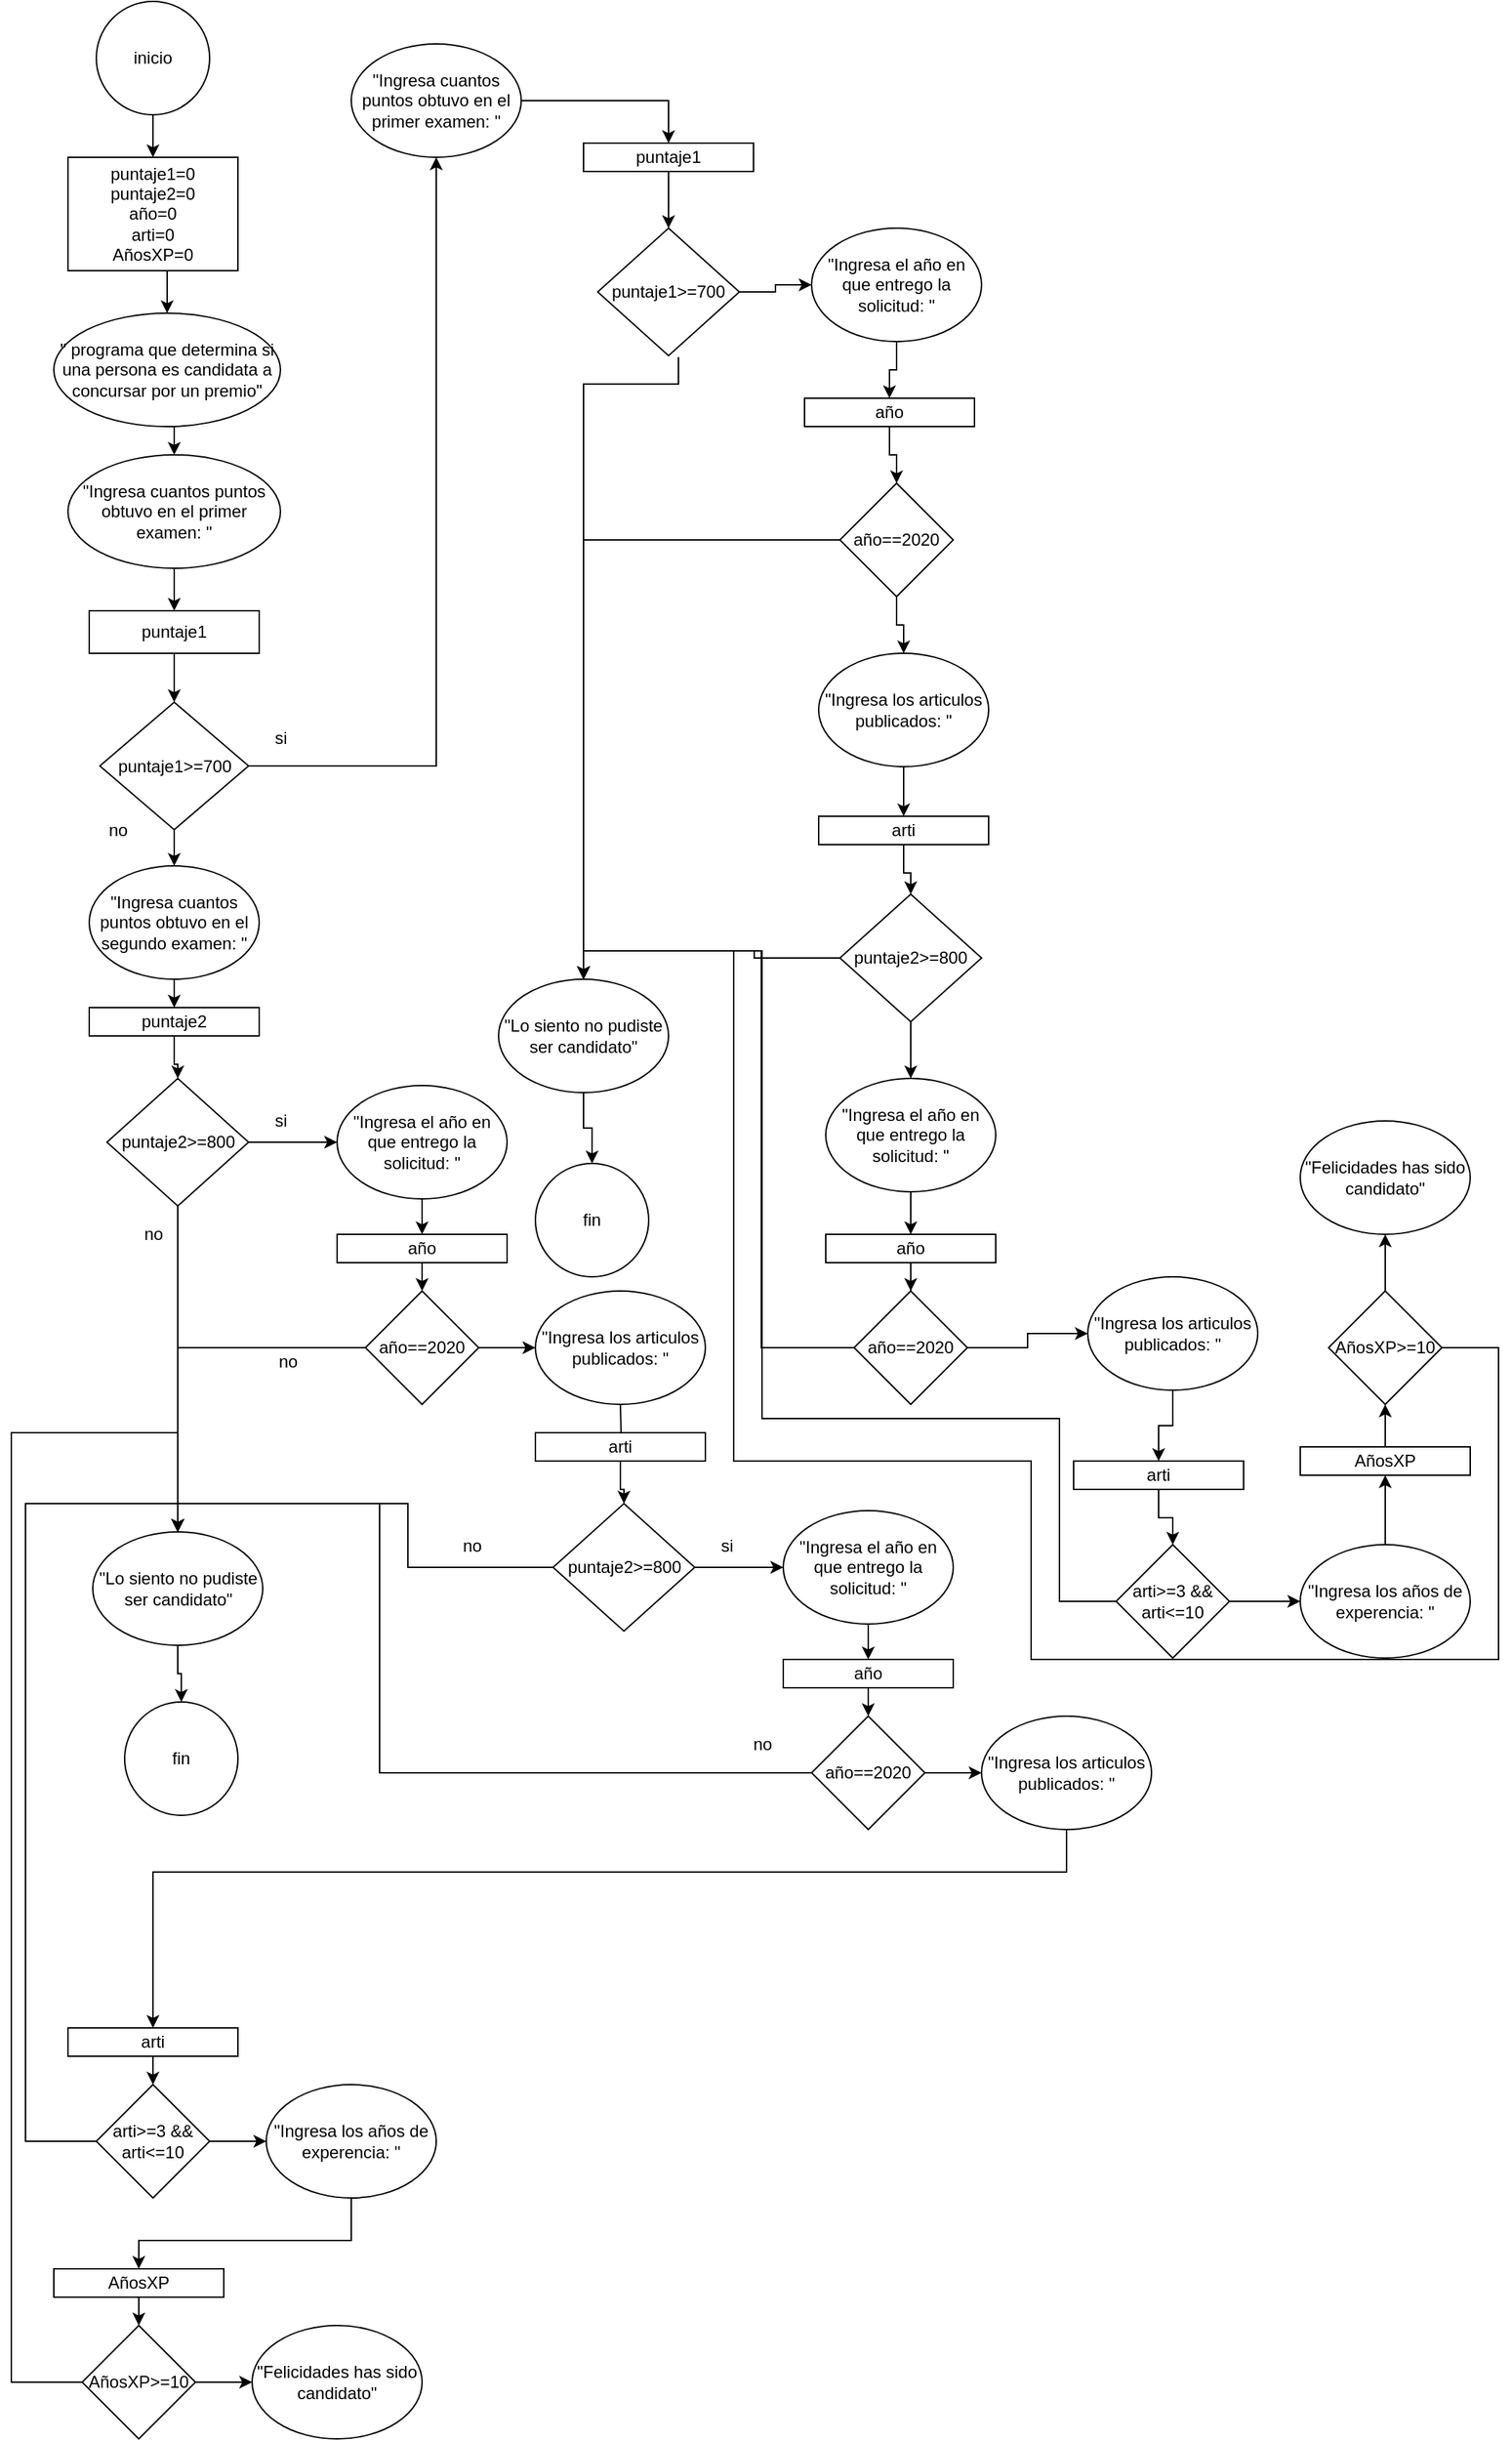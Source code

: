 <mxfile version="13.8.9-1" type="github">
  <diagram id="m0k1QCq6QLdIl0FYK51i" name="Page-1">
    <mxGraphModel dx="1068" dy="462" grid="1" gridSize="10" guides="1" tooltips="1" connect="1" arrows="1" fold="1" page="1" pageScale="1" pageWidth="827" pageHeight="1169" math="0" shadow="0">
      <root>
        <mxCell id="0" />
        <mxCell id="1" parent="0" />
        <mxCell id="1BVYv1opx2aDgVNF4w6J-3" style="edgeStyle=orthogonalEdgeStyle;rounded=0;orthogonalLoop=1;jettySize=auto;html=1;exitX=0.5;exitY=1;exitDx=0;exitDy=0;entryX=0.5;entryY=0;entryDx=0;entryDy=0;" edge="1" parent="1" source="1BVYv1opx2aDgVNF4w6J-1" target="1BVYv1opx2aDgVNF4w6J-2">
          <mxGeometry relative="1" as="geometry" />
        </mxCell>
        <mxCell id="1BVYv1opx2aDgVNF4w6J-1" value="inicio" style="ellipse;whiteSpace=wrap;html=1;aspect=fixed;" vertex="1" parent="1">
          <mxGeometry x="70" width="80" height="80" as="geometry" />
        </mxCell>
        <mxCell id="1BVYv1opx2aDgVNF4w6J-5" style="edgeStyle=orthogonalEdgeStyle;rounded=0;orthogonalLoop=1;jettySize=auto;html=1;exitX=0.5;exitY=1;exitDx=0;exitDy=0;entryX=0.5;entryY=0;entryDx=0;entryDy=0;" edge="1" parent="1" source="1BVYv1opx2aDgVNF4w6J-2" target="1BVYv1opx2aDgVNF4w6J-4">
          <mxGeometry relative="1" as="geometry" />
        </mxCell>
        <mxCell id="1BVYv1opx2aDgVNF4w6J-2" value="puntaje1=0&lt;br&gt;puntaje2=0&lt;br&gt;año=0&lt;br&gt;arti=0&lt;br&gt;AñosXP=0" style="rounded=0;whiteSpace=wrap;html=1;" vertex="1" parent="1">
          <mxGeometry x="50" y="110" width="120" height="80" as="geometry" />
        </mxCell>
        <mxCell id="1BVYv1opx2aDgVNF4w6J-8" style="edgeStyle=orthogonalEdgeStyle;rounded=0;orthogonalLoop=1;jettySize=auto;html=1;exitX=0.5;exitY=1;exitDx=0;exitDy=0;entryX=0.5;entryY=0;entryDx=0;entryDy=0;" edge="1" parent="1" source="1BVYv1opx2aDgVNF4w6J-4" target="1BVYv1opx2aDgVNF4w6J-6">
          <mxGeometry relative="1" as="geometry" />
        </mxCell>
        <mxCell id="1BVYv1opx2aDgVNF4w6J-4" value="&quot; programa que determina si una persona es candidata a concursar por un premio&quot;" style="ellipse;whiteSpace=wrap;html=1;" vertex="1" parent="1">
          <mxGeometry x="40" y="220" width="160" height="80" as="geometry" />
        </mxCell>
        <mxCell id="1BVYv1opx2aDgVNF4w6J-11" style="edgeStyle=orthogonalEdgeStyle;rounded=0;orthogonalLoop=1;jettySize=auto;html=1;entryX=0.5;entryY=0;entryDx=0;entryDy=0;" edge="1" parent="1" source="1BVYv1opx2aDgVNF4w6J-6" target="1BVYv1opx2aDgVNF4w6J-10">
          <mxGeometry relative="1" as="geometry" />
        </mxCell>
        <mxCell id="1BVYv1opx2aDgVNF4w6J-6" value="&quot;Ingresa cuantos puntos obtuvo en el primer examen: &quot;" style="ellipse;whiteSpace=wrap;html=1;" vertex="1" parent="1">
          <mxGeometry x="50" y="320" width="150" height="80" as="geometry" />
        </mxCell>
        <mxCell id="1BVYv1opx2aDgVNF4w6J-16" style="edgeStyle=orthogonalEdgeStyle;rounded=0;orthogonalLoop=1;jettySize=auto;html=1;exitX=0.5;exitY=1;exitDx=0;exitDy=0;entryX=0.5;entryY=0;entryDx=0;entryDy=0;" edge="1" parent="1" source="1BVYv1opx2aDgVNF4w6J-9" target="1BVYv1opx2aDgVNF4w6J-15">
          <mxGeometry relative="1" as="geometry" />
        </mxCell>
        <mxCell id="1BVYv1opx2aDgVNF4w6J-75" style="edgeStyle=orthogonalEdgeStyle;rounded=0;orthogonalLoop=1;jettySize=auto;html=1;" edge="1" parent="1" source="1BVYv1opx2aDgVNF4w6J-9" target="1BVYv1opx2aDgVNF4w6J-74">
          <mxGeometry relative="1" as="geometry" />
        </mxCell>
        <mxCell id="1BVYv1opx2aDgVNF4w6J-9" value="puntaje1&amp;gt;=700" style="rhombus;whiteSpace=wrap;html=1;" vertex="1" parent="1">
          <mxGeometry x="72.5" y="494.5" width="105" height="90" as="geometry" />
        </mxCell>
        <mxCell id="1BVYv1opx2aDgVNF4w6J-12" style="edgeStyle=orthogonalEdgeStyle;rounded=0;orthogonalLoop=1;jettySize=auto;html=1;" edge="1" parent="1" source="1BVYv1opx2aDgVNF4w6J-10" target="1BVYv1opx2aDgVNF4w6J-9">
          <mxGeometry relative="1" as="geometry" />
        </mxCell>
        <mxCell id="1BVYv1opx2aDgVNF4w6J-10" value="puntaje1" style="rounded=0;whiteSpace=wrap;html=1;" vertex="1" parent="1">
          <mxGeometry x="65" y="430" width="120" height="30" as="geometry" />
        </mxCell>
        <mxCell id="1BVYv1opx2aDgVNF4w6J-20" style="edgeStyle=orthogonalEdgeStyle;rounded=0;orthogonalLoop=1;jettySize=auto;html=1;" edge="1" parent="1" source="1BVYv1opx2aDgVNF4w6J-15" target="1BVYv1opx2aDgVNF4w6J-19">
          <mxGeometry relative="1" as="geometry" />
        </mxCell>
        <mxCell id="1BVYv1opx2aDgVNF4w6J-15" value="&quot;Ingresa cuantos puntos obtuvo en el segundo examen: &quot;" style="ellipse;whiteSpace=wrap;html=1;" vertex="1" parent="1">
          <mxGeometry x="65" y="610" width="120" height="80" as="geometry" />
        </mxCell>
        <mxCell id="1BVYv1opx2aDgVNF4w6J-17" value="no" style="text;html=1;align=center;verticalAlign=middle;resizable=0;points=[];autosize=1;" vertex="1" parent="1">
          <mxGeometry x="70" y="575" width="30" height="20" as="geometry" />
        </mxCell>
        <mxCell id="1BVYv1opx2aDgVNF4w6J-18" value="si" style="text;html=1;align=center;verticalAlign=middle;resizable=0;points=[];autosize=1;" vertex="1" parent="1">
          <mxGeometry x="190" y="510" width="20" height="20" as="geometry" />
        </mxCell>
        <mxCell id="1BVYv1opx2aDgVNF4w6J-22" style="edgeStyle=orthogonalEdgeStyle;rounded=0;orthogonalLoop=1;jettySize=auto;html=1;" edge="1" parent="1" source="1BVYv1opx2aDgVNF4w6J-19" target="1BVYv1opx2aDgVNF4w6J-21">
          <mxGeometry relative="1" as="geometry" />
        </mxCell>
        <mxCell id="1BVYv1opx2aDgVNF4w6J-19" value="puntaje2" style="rounded=0;whiteSpace=wrap;html=1;" vertex="1" parent="1">
          <mxGeometry x="65" y="710" width="120" height="20" as="geometry" />
        </mxCell>
        <mxCell id="1BVYv1opx2aDgVNF4w6J-26" style="edgeStyle=orthogonalEdgeStyle;rounded=0;orthogonalLoop=1;jettySize=auto;html=1;exitX=1;exitY=0.5;exitDx=0;exitDy=0;entryX=0;entryY=0.5;entryDx=0;entryDy=0;" edge="1" parent="1" source="1BVYv1opx2aDgVNF4w6J-21" target="1BVYv1opx2aDgVNF4w6J-25">
          <mxGeometry relative="1" as="geometry" />
        </mxCell>
        <mxCell id="1BVYv1opx2aDgVNF4w6J-54" style="edgeStyle=orthogonalEdgeStyle;rounded=0;orthogonalLoop=1;jettySize=auto;html=1;exitX=0.5;exitY=1;exitDx=0;exitDy=0;entryX=0.5;entryY=0;entryDx=0;entryDy=0;" edge="1" parent="1" source="1BVYv1opx2aDgVNF4w6J-21" target="1BVYv1opx2aDgVNF4w6J-53">
          <mxGeometry relative="1" as="geometry" />
        </mxCell>
        <mxCell id="1BVYv1opx2aDgVNF4w6J-21" value="puntaje2&amp;gt;=800" style="rhombus;whiteSpace=wrap;html=1;" vertex="1" parent="1">
          <mxGeometry x="77.5" y="760" width="100" height="90" as="geometry" />
        </mxCell>
        <mxCell id="1BVYv1opx2aDgVNF4w6J-23" value="no" style="text;html=1;align=center;verticalAlign=middle;resizable=0;points=[];autosize=1;" vertex="1" parent="1">
          <mxGeometry x="95" y="860" width="30" height="20" as="geometry" />
        </mxCell>
        <mxCell id="1BVYv1opx2aDgVNF4w6J-24" value="si" style="text;html=1;align=center;verticalAlign=middle;resizable=0;points=[];autosize=1;" vertex="1" parent="1">
          <mxGeometry x="190" y="780" width="20" height="20" as="geometry" />
        </mxCell>
        <mxCell id="1BVYv1opx2aDgVNF4w6J-28" style="edgeStyle=orthogonalEdgeStyle;rounded=0;orthogonalLoop=1;jettySize=auto;html=1;" edge="1" parent="1" source="1BVYv1opx2aDgVNF4w6J-25" target="1BVYv1opx2aDgVNF4w6J-27">
          <mxGeometry relative="1" as="geometry" />
        </mxCell>
        <mxCell id="1BVYv1opx2aDgVNF4w6J-25" value="&quot;Ingresa el año en que entrego la solicitud: &quot;" style="ellipse;whiteSpace=wrap;html=1;" vertex="1" parent="1">
          <mxGeometry x="240" y="765" width="120" height="80" as="geometry" />
        </mxCell>
        <mxCell id="1BVYv1opx2aDgVNF4w6J-30" style="edgeStyle=orthogonalEdgeStyle;rounded=0;orthogonalLoop=1;jettySize=auto;html=1;exitX=0.5;exitY=1;exitDx=0;exitDy=0;entryX=0.5;entryY=0;entryDx=0;entryDy=0;" edge="1" parent="1" source="1BVYv1opx2aDgVNF4w6J-27" target="1BVYv1opx2aDgVNF4w6J-29">
          <mxGeometry relative="1" as="geometry" />
        </mxCell>
        <mxCell id="1BVYv1opx2aDgVNF4w6J-27" value="año" style="rounded=0;whiteSpace=wrap;html=1;" vertex="1" parent="1">
          <mxGeometry x="240" y="870" width="120" height="20" as="geometry" />
        </mxCell>
        <mxCell id="1BVYv1opx2aDgVNF4w6J-32" style="edgeStyle=orthogonalEdgeStyle;rounded=0;orthogonalLoop=1;jettySize=auto;html=1;exitX=1;exitY=0.5;exitDx=0;exitDy=0;" edge="1" parent="1" source="1BVYv1opx2aDgVNF4w6J-29" target="1BVYv1opx2aDgVNF4w6J-31">
          <mxGeometry relative="1" as="geometry" />
        </mxCell>
        <mxCell id="1BVYv1opx2aDgVNF4w6J-55" style="edgeStyle=orthogonalEdgeStyle;rounded=0;orthogonalLoop=1;jettySize=auto;html=1;entryX=0.5;entryY=0;entryDx=0;entryDy=0;" edge="1" parent="1" source="1BVYv1opx2aDgVNF4w6J-29" target="1BVYv1opx2aDgVNF4w6J-53">
          <mxGeometry relative="1" as="geometry" />
        </mxCell>
        <mxCell id="1BVYv1opx2aDgVNF4w6J-29" value="año==2020" style="rhombus;whiteSpace=wrap;html=1;" vertex="1" parent="1">
          <mxGeometry x="260" y="910" width="80" height="80" as="geometry" />
        </mxCell>
        <mxCell id="1BVYv1opx2aDgVNF4w6J-31" value="&quot;Ingresa los articulos publicados: &quot;" style="ellipse;whiteSpace=wrap;html=1;" vertex="1" parent="1">
          <mxGeometry x="380" y="910" width="120" height="80" as="geometry" />
        </mxCell>
        <mxCell id="1BVYv1opx2aDgVNF4w6J-33" value="no" style="text;html=1;align=center;verticalAlign=middle;resizable=0;points=[];autosize=1;" vertex="1" parent="1">
          <mxGeometry x="190" y="950" width="30" height="20" as="geometry" />
        </mxCell>
        <mxCell id="1BVYv1opx2aDgVNF4w6J-34" style="edgeStyle=orthogonalEdgeStyle;rounded=0;orthogonalLoop=1;jettySize=auto;html=1;" edge="1" parent="1" target="1BVYv1opx2aDgVNF4w6J-36">
          <mxGeometry relative="1" as="geometry">
            <mxPoint x="440" y="990" as="sourcePoint" />
          </mxGeometry>
        </mxCell>
        <mxCell id="1BVYv1opx2aDgVNF4w6J-35" style="edgeStyle=orthogonalEdgeStyle;rounded=0;orthogonalLoop=1;jettySize=auto;html=1;" edge="1" parent="1" source="1BVYv1opx2aDgVNF4w6J-36" target="1BVYv1opx2aDgVNF4w6J-38">
          <mxGeometry relative="1" as="geometry" />
        </mxCell>
        <mxCell id="1BVYv1opx2aDgVNF4w6J-36" value="arti" style="rounded=0;whiteSpace=wrap;html=1;" vertex="1" parent="1">
          <mxGeometry x="380" y="1010" width="120" height="20" as="geometry" />
        </mxCell>
        <mxCell id="1BVYv1opx2aDgVNF4w6J-37" style="edgeStyle=orthogonalEdgeStyle;rounded=0;orthogonalLoop=1;jettySize=auto;html=1;exitX=1;exitY=0.5;exitDx=0;exitDy=0;entryX=0;entryY=0.5;entryDx=0;entryDy=0;" edge="1" parent="1" source="1BVYv1opx2aDgVNF4w6J-38" target="1BVYv1opx2aDgVNF4w6J-42">
          <mxGeometry relative="1" as="geometry" />
        </mxCell>
        <mxCell id="1BVYv1opx2aDgVNF4w6J-56" style="edgeStyle=orthogonalEdgeStyle;rounded=0;orthogonalLoop=1;jettySize=auto;html=1;entryX=0.5;entryY=0;entryDx=0;entryDy=0;" edge="1" parent="1" source="1BVYv1opx2aDgVNF4w6J-38" target="1BVYv1opx2aDgVNF4w6J-53">
          <mxGeometry relative="1" as="geometry" />
        </mxCell>
        <mxCell id="1BVYv1opx2aDgVNF4w6J-38" value="puntaje2&amp;gt;=800" style="rhombus;whiteSpace=wrap;html=1;" vertex="1" parent="1">
          <mxGeometry x="392.5" y="1060" width="100" height="90" as="geometry" />
        </mxCell>
        <mxCell id="1BVYv1opx2aDgVNF4w6J-39" value="no" style="text;html=1;align=center;verticalAlign=middle;resizable=0;points=[];autosize=1;" vertex="1" parent="1">
          <mxGeometry x="320" y="1080" width="30" height="20" as="geometry" />
        </mxCell>
        <mxCell id="1BVYv1opx2aDgVNF4w6J-40" value="si" style="text;html=1;align=center;verticalAlign=middle;resizable=0;points=[];autosize=1;" vertex="1" parent="1">
          <mxGeometry x="505" y="1080" width="20" height="20" as="geometry" />
        </mxCell>
        <mxCell id="1BVYv1opx2aDgVNF4w6J-41" style="edgeStyle=orthogonalEdgeStyle;rounded=0;orthogonalLoop=1;jettySize=auto;html=1;" edge="1" parent="1" source="1BVYv1opx2aDgVNF4w6J-42" target="1BVYv1opx2aDgVNF4w6J-44">
          <mxGeometry relative="1" as="geometry" />
        </mxCell>
        <mxCell id="1BVYv1opx2aDgVNF4w6J-42" value="&quot;Ingresa el año en que entrego la solicitud: &quot;" style="ellipse;whiteSpace=wrap;html=1;" vertex="1" parent="1">
          <mxGeometry x="555" y="1065" width="120" height="80" as="geometry" />
        </mxCell>
        <mxCell id="1BVYv1opx2aDgVNF4w6J-43" style="edgeStyle=orthogonalEdgeStyle;rounded=0;orthogonalLoop=1;jettySize=auto;html=1;exitX=0.5;exitY=1;exitDx=0;exitDy=0;entryX=0.5;entryY=0;entryDx=0;entryDy=0;" edge="1" parent="1" source="1BVYv1opx2aDgVNF4w6J-44" target="1BVYv1opx2aDgVNF4w6J-46">
          <mxGeometry relative="1" as="geometry" />
        </mxCell>
        <mxCell id="1BVYv1opx2aDgVNF4w6J-44" value="año" style="rounded=0;whiteSpace=wrap;html=1;" vertex="1" parent="1">
          <mxGeometry x="555" y="1170" width="120" height="20" as="geometry" />
        </mxCell>
        <mxCell id="1BVYv1opx2aDgVNF4w6J-45" style="edgeStyle=orthogonalEdgeStyle;rounded=0;orthogonalLoop=1;jettySize=auto;html=1;exitX=1;exitY=0.5;exitDx=0;exitDy=0;" edge="1" parent="1" source="1BVYv1opx2aDgVNF4w6J-46" target="1BVYv1opx2aDgVNF4w6J-47">
          <mxGeometry relative="1" as="geometry" />
        </mxCell>
        <mxCell id="1BVYv1opx2aDgVNF4w6J-57" style="edgeStyle=orthogonalEdgeStyle;rounded=0;orthogonalLoop=1;jettySize=auto;html=1;entryX=0.5;entryY=0;entryDx=0;entryDy=0;" edge="1" parent="1" source="1BVYv1opx2aDgVNF4w6J-46" target="1BVYv1opx2aDgVNF4w6J-53">
          <mxGeometry relative="1" as="geometry">
            <Array as="points">
              <mxPoint x="270" y="1250" />
              <mxPoint x="270" y="1060" />
              <mxPoint x="128" y="1060" />
            </Array>
          </mxGeometry>
        </mxCell>
        <mxCell id="1BVYv1opx2aDgVNF4w6J-46" value="año==2020" style="rhombus;whiteSpace=wrap;html=1;" vertex="1" parent="1">
          <mxGeometry x="575" y="1210" width="80" height="80" as="geometry" />
        </mxCell>
        <mxCell id="1BVYv1opx2aDgVNF4w6J-47" value="&quot;Ingresa los articulos publicados: &quot;" style="ellipse;whiteSpace=wrap;html=1;" vertex="1" parent="1">
          <mxGeometry x="695" y="1210" width="120" height="80" as="geometry" />
        </mxCell>
        <mxCell id="1BVYv1opx2aDgVNF4w6J-48" value="no" style="text;html=1;align=center;verticalAlign=middle;resizable=0;points=[];autosize=1;" vertex="1" parent="1">
          <mxGeometry x="525" y="1220" width="30" height="20" as="geometry" />
        </mxCell>
        <mxCell id="1BVYv1opx2aDgVNF4w6J-59" style="edgeStyle=orthogonalEdgeStyle;rounded=0;orthogonalLoop=1;jettySize=auto;html=1;entryX=0.5;entryY=0;entryDx=0;entryDy=0;" edge="1" parent="1" source="1BVYv1opx2aDgVNF4w6J-53" target="1BVYv1opx2aDgVNF4w6J-58">
          <mxGeometry relative="1" as="geometry" />
        </mxCell>
        <mxCell id="1BVYv1opx2aDgVNF4w6J-53" value="&quot;Lo siento no pudiste ser candidato&quot;" style="ellipse;whiteSpace=wrap;html=1;" vertex="1" parent="1">
          <mxGeometry x="67.5" y="1080" width="120" height="80" as="geometry" />
        </mxCell>
        <mxCell id="1BVYv1opx2aDgVNF4w6J-58" value="fin" style="ellipse;whiteSpace=wrap;html=1;aspect=fixed;" vertex="1" parent="1">
          <mxGeometry x="90" y="1200" width="80" height="80" as="geometry" />
        </mxCell>
        <mxCell id="1BVYv1opx2aDgVNF4w6J-60" style="edgeStyle=orthogonalEdgeStyle;rounded=0;orthogonalLoop=1;jettySize=auto;html=1;" edge="1" parent="1" target="1BVYv1opx2aDgVNF4w6J-62">
          <mxGeometry relative="1" as="geometry">
            <mxPoint x="755" y="1290" as="sourcePoint" />
            <Array as="points">
              <mxPoint x="755" y="1320" />
              <mxPoint x="110" y="1320" />
            </Array>
          </mxGeometry>
        </mxCell>
        <mxCell id="1BVYv1opx2aDgVNF4w6J-61" style="edgeStyle=orthogonalEdgeStyle;rounded=0;orthogonalLoop=1;jettySize=auto;html=1;exitX=0.5;exitY=1;exitDx=0;exitDy=0;entryX=0.5;entryY=0;entryDx=0;entryDy=0;" edge="1" parent="1" source="1BVYv1opx2aDgVNF4w6J-62" target="1BVYv1opx2aDgVNF4w6J-64">
          <mxGeometry relative="1" as="geometry" />
        </mxCell>
        <mxCell id="1BVYv1opx2aDgVNF4w6J-62" value="arti" style="rounded=0;whiteSpace=wrap;html=1;" vertex="1" parent="1">
          <mxGeometry x="50" y="1430" width="120" height="20" as="geometry" />
        </mxCell>
        <mxCell id="1BVYv1opx2aDgVNF4w6J-63" style="edgeStyle=orthogonalEdgeStyle;rounded=0;orthogonalLoop=1;jettySize=auto;html=1;exitX=1;exitY=0.5;exitDx=0;exitDy=0;" edge="1" parent="1" source="1BVYv1opx2aDgVNF4w6J-64" target="1BVYv1opx2aDgVNF4w6J-65">
          <mxGeometry relative="1" as="geometry" />
        </mxCell>
        <mxCell id="1BVYv1opx2aDgVNF4w6J-66" style="edgeStyle=orthogonalEdgeStyle;rounded=0;orthogonalLoop=1;jettySize=auto;html=1;entryX=0.5;entryY=0;entryDx=0;entryDy=0;" edge="1" parent="1" source="1BVYv1opx2aDgVNF4w6J-64" target="1BVYv1opx2aDgVNF4w6J-53">
          <mxGeometry relative="1" as="geometry">
            <Array as="points">
              <mxPoint x="20" y="1510" />
              <mxPoint x="20" y="1060" />
              <mxPoint x="128" y="1060" />
            </Array>
          </mxGeometry>
        </mxCell>
        <mxCell id="1BVYv1opx2aDgVNF4w6J-64" value="arti&amp;gt;=3 &amp;amp;&amp;amp; arti&amp;lt;=10" style="rhombus;whiteSpace=wrap;html=1;" vertex="1" parent="1">
          <mxGeometry x="70" y="1470" width="80" height="80" as="geometry" />
        </mxCell>
        <mxCell id="1BVYv1opx2aDgVNF4w6J-72" style="edgeStyle=orthogonalEdgeStyle;rounded=0;orthogonalLoop=1;jettySize=auto;html=1;" edge="1" parent="1" source="1BVYv1opx2aDgVNF4w6J-65" target="1BVYv1opx2aDgVNF4w6J-68">
          <mxGeometry relative="1" as="geometry">
            <Array as="points">
              <mxPoint x="250" y="1580" />
              <mxPoint x="100" y="1580" />
            </Array>
          </mxGeometry>
        </mxCell>
        <mxCell id="1BVYv1opx2aDgVNF4w6J-65" value="&quot;Ingresa los años de experencia: &quot;" style="ellipse;whiteSpace=wrap;html=1;" vertex="1" parent="1">
          <mxGeometry x="190" y="1470" width="120" height="80" as="geometry" />
        </mxCell>
        <mxCell id="1BVYv1opx2aDgVNF4w6J-67" style="edgeStyle=orthogonalEdgeStyle;rounded=0;orthogonalLoop=1;jettySize=auto;html=1;exitX=0.5;exitY=1;exitDx=0;exitDy=0;entryX=0.5;entryY=0;entryDx=0;entryDy=0;" edge="1" parent="1" source="1BVYv1opx2aDgVNF4w6J-68" target="1BVYv1opx2aDgVNF4w6J-70">
          <mxGeometry relative="1" as="geometry" />
        </mxCell>
        <mxCell id="1BVYv1opx2aDgVNF4w6J-68" value="AñosXP" style="rounded=0;whiteSpace=wrap;html=1;" vertex="1" parent="1">
          <mxGeometry x="40" y="1600" width="120" height="20" as="geometry" />
        </mxCell>
        <mxCell id="1BVYv1opx2aDgVNF4w6J-69" style="edgeStyle=orthogonalEdgeStyle;rounded=0;orthogonalLoop=1;jettySize=auto;html=1;exitX=1;exitY=0.5;exitDx=0;exitDy=0;" edge="1" parent="1" source="1BVYv1opx2aDgVNF4w6J-70" target="1BVYv1opx2aDgVNF4w6J-71">
          <mxGeometry relative="1" as="geometry" />
        </mxCell>
        <mxCell id="1BVYv1opx2aDgVNF4w6J-73" style="edgeStyle=orthogonalEdgeStyle;rounded=0;orthogonalLoop=1;jettySize=auto;html=1;entryX=0.5;entryY=0;entryDx=0;entryDy=0;" edge="1" parent="1" source="1BVYv1opx2aDgVNF4w6J-70" target="1BVYv1opx2aDgVNF4w6J-53">
          <mxGeometry relative="1" as="geometry">
            <mxPoint x="10" y="1300" as="targetPoint" />
            <Array as="points">
              <mxPoint x="10" y="1680" />
              <mxPoint x="10" y="1010" />
              <mxPoint x="128" y="1010" />
            </Array>
          </mxGeometry>
        </mxCell>
        <mxCell id="1BVYv1opx2aDgVNF4w6J-70" value="AñosXP&amp;gt;=10" style="rhombus;whiteSpace=wrap;html=1;" vertex="1" parent="1">
          <mxGeometry x="60" y="1640" width="80" height="80" as="geometry" />
        </mxCell>
        <mxCell id="1BVYv1opx2aDgVNF4w6J-71" value="&quot;Felicidades has sido candidato&quot;" style="ellipse;whiteSpace=wrap;html=1;" vertex="1" parent="1">
          <mxGeometry x="180" y="1640" width="120" height="80" as="geometry" />
        </mxCell>
        <mxCell id="1BVYv1opx2aDgVNF4w6J-78" style="edgeStyle=orthogonalEdgeStyle;rounded=0;orthogonalLoop=1;jettySize=auto;html=1;entryX=0.5;entryY=0;entryDx=0;entryDy=0;" edge="1" parent="1" source="1BVYv1opx2aDgVNF4w6J-74" target="1BVYv1opx2aDgVNF4w6J-76">
          <mxGeometry relative="1" as="geometry" />
        </mxCell>
        <mxCell id="1BVYv1opx2aDgVNF4w6J-74" value="&quot;Ingresa cuantos puntos obtuvo en el primer examen: &quot;" style="ellipse;whiteSpace=wrap;html=1;" vertex="1" parent="1">
          <mxGeometry x="250" y="30" width="120" height="80" as="geometry" />
        </mxCell>
        <mxCell id="1BVYv1opx2aDgVNF4w6J-80" style="edgeStyle=orthogonalEdgeStyle;rounded=0;orthogonalLoop=1;jettySize=auto;html=1;" edge="1" parent="1" source="1BVYv1opx2aDgVNF4w6J-76" target="1BVYv1opx2aDgVNF4w6J-79">
          <mxGeometry relative="1" as="geometry" />
        </mxCell>
        <mxCell id="1BVYv1opx2aDgVNF4w6J-76" value="puntaje1" style="rounded=0;whiteSpace=wrap;html=1;" vertex="1" parent="1">
          <mxGeometry x="414" y="100" width="120" height="20" as="geometry" />
        </mxCell>
        <mxCell id="1BVYv1opx2aDgVNF4w6J-99" style="edgeStyle=orthogonalEdgeStyle;rounded=0;orthogonalLoop=1;jettySize=auto;html=1;" edge="1" parent="1" source="1BVYv1opx2aDgVNF4w6J-79" target="1BVYv1opx2aDgVNF4w6J-81">
          <mxGeometry relative="1" as="geometry" />
        </mxCell>
        <mxCell id="1BVYv1opx2aDgVNF4w6J-112" style="edgeStyle=orthogonalEdgeStyle;rounded=0;orthogonalLoop=1;jettySize=auto;html=1;entryX=0.5;entryY=0;entryDx=0;entryDy=0;exitX=0.57;exitY=1.011;exitDx=0;exitDy=0;exitPerimeter=0;" edge="1" parent="1" source="1BVYv1opx2aDgVNF4w6J-79" target="1BVYv1opx2aDgVNF4w6J-98">
          <mxGeometry relative="1" as="geometry">
            <mxPoint x="460" y="270" as="sourcePoint" />
            <Array as="points">
              <mxPoint x="481" y="270" />
              <mxPoint x="414" y="270" />
            </Array>
          </mxGeometry>
        </mxCell>
        <mxCell id="1BVYv1opx2aDgVNF4w6J-79" value="puntaje1&amp;gt;=700" style="rhombus;whiteSpace=wrap;html=1;" vertex="1" parent="1">
          <mxGeometry x="424" y="160" width="100" height="90" as="geometry" />
        </mxCell>
        <mxCell id="1BVYv1opx2aDgVNF4w6J-100" style="edgeStyle=orthogonalEdgeStyle;rounded=0;orthogonalLoop=1;jettySize=auto;html=1;" edge="1" parent="1" source="1BVYv1opx2aDgVNF4w6J-81" target="1BVYv1opx2aDgVNF4w6J-82">
          <mxGeometry relative="1" as="geometry" />
        </mxCell>
        <mxCell id="1BVYv1opx2aDgVNF4w6J-81" value="&quot;Ingresa el año en que entrego la solicitud: &quot;" style="ellipse;whiteSpace=wrap;html=1;" vertex="1" parent="1">
          <mxGeometry x="575" y="160" width="120" height="80" as="geometry" />
        </mxCell>
        <mxCell id="1BVYv1opx2aDgVNF4w6J-102" style="edgeStyle=orthogonalEdgeStyle;rounded=0;orthogonalLoop=1;jettySize=auto;html=1;entryX=0.5;entryY=0;entryDx=0;entryDy=0;" edge="1" parent="1" source="1BVYv1opx2aDgVNF4w6J-82" target="1BVYv1opx2aDgVNF4w6J-83">
          <mxGeometry relative="1" as="geometry" />
        </mxCell>
        <mxCell id="1BVYv1opx2aDgVNF4w6J-82" value="año" style="rounded=0;whiteSpace=wrap;html=1;" vertex="1" parent="1">
          <mxGeometry x="570" y="280" width="120" height="20" as="geometry" />
        </mxCell>
        <mxCell id="1BVYv1opx2aDgVNF4w6J-101" style="edgeStyle=orthogonalEdgeStyle;rounded=0;orthogonalLoop=1;jettySize=auto;html=1;entryX=0.5;entryY=0;entryDx=0;entryDy=0;" edge="1" parent="1" source="1BVYv1opx2aDgVNF4w6J-83" target="1BVYv1opx2aDgVNF4w6J-84">
          <mxGeometry relative="1" as="geometry" />
        </mxCell>
        <mxCell id="1BVYv1opx2aDgVNF4w6J-111" style="edgeStyle=orthogonalEdgeStyle;rounded=0;orthogonalLoop=1;jettySize=auto;html=1;" edge="1" parent="1" source="1BVYv1opx2aDgVNF4w6J-83" target="1BVYv1opx2aDgVNF4w6J-98">
          <mxGeometry relative="1" as="geometry" />
        </mxCell>
        <mxCell id="1BVYv1opx2aDgVNF4w6J-83" value="año==2020" style="rhombus;whiteSpace=wrap;html=1;" vertex="1" parent="1">
          <mxGeometry x="595" y="340" width="80" height="80" as="geometry" />
        </mxCell>
        <mxCell id="1BVYv1opx2aDgVNF4w6J-103" style="edgeStyle=orthogonalEdgeStyle;rounded=0;orthogonalLoop=1;jettySize=auto;html=1;" edge="1" parent="1" source="1BVYv1opx2aDgVNF4w6J-84" target="1BVYv1opx2aDgVNF4w6J-85">
          <mxGeometry relative="1" as="geometry" />
        </mxCell>
        <mxCell id="1BVYv1opx2aDgVNF4w6J-84" value="&quot;Ingresa los articulos publicados: &quot;" style="ellipse;whiteSpace=wrap;html=1;" vertex="1" parent="1">
          <mxGeometry x="580" y="460" width="120" height="80" as="geometry" />
        </mxCell>
        <mxCell id="1BVYv1opx2aDgVNF4w6J-104" style="edgeStyle=orthogonalEdgeStyle;rounded=0;orthogonalLoop=1;jettySize=auto;html=1;" edge="1" parent="1" source="1BVYv1opx2aDgVNF4w6J-85" target="1BVYv1opx2aDgVNF4w6J-86">
          <mxGeometry relative="1" as="geometry" />
        </mxCell>
        <mxCell id="1BVYv1opx2aDgVNF4w6J-85" value="arti" style="rounded=0;whiteSpace=wrap;html=1;" vertex="1" parent="1">
          <mxGeometry x="580" y="575" width="120" height="20" as="geometry" />
        </mxCell>
        <mxCell id="1BVYv1opx2aDgVNF4w6J-105" style="edgeStyle=orthogonalEdgeStyle;rounded=0;orthogonalLoop=1;jettySize=auto;html=1;" edge="1" parent="1" source="1BVYv1opx2aDgVNF4w6J-86" target="1BVYv1opx2aDgVNF4w6J-87">
          <mxGeometry relative="1" as="geometry" />
        </mxCell>
        <mxCell id="1BVYv1opx2aDgVNF4w6J-110" style="edgeStyle=orthogonalEdgeStyle;rounded=0;orthogonalLoop=1;jettySize=auto;html=1;entryX=0.5;entryY=0;entryDx=0;entryDy=0;" edge="1" parent="1" source="1BVYv1opx2aDgVNF4w6J-86" target="1BVYv1opx2aDgVNF4w6J-98">
          <mxGeometry relative="1" as="geometry" />
        </mxCell>
        <mxCell id="1BVYv1opx2aDgVNF4w6J-86" value="puntaje2&amp;gt;=800" style="rhombus;whiteSpace=wrap;html=1;" vertex="1" parent="1">
          <mxGeometry x="595" y="630" width="100" height="90" as="geometry" />
        </mxCell>
        <mxCell id="1BVYv1opx2aDgVNF4w6J-106" style="edgeStyle=orthogonalEdgeStyle;rounded=0;orthogonalLoop=1;jettySize=auto;html=1;" edge="1" parent="1" source="1BVYv1opx2aDgVNF4w6J-87" target="1BVYv1opx2aDgVNF4w6J-88">
          <mxGeometry relative="1" as="geometry" />
        </mxCell>
        <mxCell id="1BVYv1opx2aDgVNF4w6J-87" value="&quot;Ingresa el año en que entrego la solicitud: &quot;" style="ellipse;whiteSpace=wrap;html=1;" vertex="1" parent="1">
          <mxGeometry x="585" y="760" width="120" height="80" as="geometry" />
        </mxCell>
        <mxCell id="1BVYv1opx2aDgVNF4w6J-107" style="edgeStyle=orthogonalEdgeStyle;rounded=0;orthogonalLoop=1;jettySize=auto;html=1;" edge="1" parent="1" source="1BVYv1opx2aDgVNF4w6J-88" target="1BVYv1opx2aDgVNF4w6J-89">
          <mxGeometry relative="1" as="geometry" />
        </mxCell>
        <mxCell id="1BVYv1opx2aDgVNF4w6J-88" value="año" style="rounded=0;whiteSpace=wrap;html=1;" vertex="1" parent="1">
          <mxGeometry x="585" y="870" width="120" height="20" as="geometry" />
        </mxCell>
        <mxCell id="1BVYv1opx2aDgVNF4w6J-108" style="edgeStyle=orthogonalEdgeStyle;rounded=0;orthogonalLoop=1;jettySize=auto;html=1;" edge="1" parent="1" source="1BVYv1opx2aDgVNF4w6J-89" target="1BVYv1opx2aDgVNF4w6J-90">
          <mxGeometry relative="1" as="geometry" />
        </mxCell>
        <mxCell id="1BVYv1opx2aDgVNF4w6J-109" style="edgeStyle=orthogonalEdgeStyle;rounded=0;orthogonalLoop=1;jettySize=auto;html=1;entryX=0.5;entryY=0;entryDx=0;entryDy=0;" edge="1" parent="1" source="1BVYv1opx2aDgVNF4w6J-89" target="1BVYv1opx2aDgVNF4w6J-98">
          <mxGeometry relative="1" as="geometry" />
        </mxCell>
        <mxCell id="1BVYv1opx2aDgVNF4w6J-89" value="año==2020" style="rhombus;whiteSpace=wrap;html=1;" vertex="1" parent="1">
          <mxGeometry x="605" y="910" width="80" height="80" as="geometry" />
        </mxCell>
        <mxCell id="1BVYv1opx2aDgVNF4w6J-114" style="edgeStyle=orthogonalEdgeStyle;rounded=0;orthogonalLoop=1;jettySize=auto;html=1;" edge="1" parent="1" source="1BVYv1opx2aDgVNF4w6J-90" target="1BVYv1opx2aDgVNF4w6J-91">
          <mxGeometry relative="1" as="geometry" />
        </mxCell>
        <mxCell id="1BVYv1opx2aDgVNF4w6J-90" value="&quot;Ingresa los articulos publicados: &quot;" style="ellipse;whiteSpace=wrap;html=1;" vertex="1" parent="1">
          <mxGeometry x="770" y="900" width="120" height="80" as="geometry" />
        </mxCell>
        <mxCell id="1BVYv1opx2aDgVNF4w6J-115" style="edgeStyle=orthogonalEdgeStyle;rounded=0;orthogonalLoop=1;jettySize=auto;html=1;" edge="1" parent="1" source="1BVYv1opx2aDgVNF4w6J-91" target="1BVYv1opx2aDgVNF4w6J-92">
          <mxGeometry relative="1" as="geometry" />
        </mxCell>
        <mxCell id="1BVYv1opx2aDgVNF4w6J-91" value="arti" style="rounded=0;whiteSpace=wrap;html=1;" vertex="1" parent="1">
          <mxGeometry x="760" y="1030" width="120" height="20" as="geometry" />
        </mxCell>
        <mxCell id="1BVYv1opx2aDgVNF4w6J-116" style="edgeStyle=orthogonalEdgeStyle;rounded=0;orthogonalLoop=1;jettySize=auto;html=1;entryX=0.5;entryY=0;entryDx=0;entryDy=0;" edge="1" parent="1" source="1BVYv1opx2aDgVNF4w6J-92" target="1BVYv1opx2aDgVNF4w6J-98">
          <mxGeometry relative="1" as="geometry">
            <Array as="points">
              <mxPoint x="750" y="1129" />
              <mxPoint x="750" y="1000" />
              <mxPoint x="540" y="1000" />
              <mxPoint x="540" y="670" />
              <mxPoint x="414" y="670" />
            </Array>
          </mxGeometry>
        </mxCell>
        <mxCell id="1BVYv1opx2aDgVNF4w6J-117" style="edgeStyle=orthogonalEdgeStyle;rounded=0;orthogonalLoop=1;jettySize=auto;html=1;entryX=0;entryY=0.5;entryDx=0;entryDy=0;" edge="1" parent="1" source="1BVYv1opx2aDgVNF4w6J-92" target="1BVYv1opx2aDgVNF4w6J-93">
          <mxGeometry relative="1" as="geometry" />
        </mxCell>
        <mxCell id="1BVYv1opx2aDgVNF4w6J-92" value="arti&amp;gt;=3 &amp;amp;&amp;amp; arti&amp;lt;=10" style="rhombus;whiteSpace=wrap;html=1;" vertex="1" parent="1">
          <mxGeometry x="790" y="1089" width="80" height="80" as="geometry" />
        </mxCell>
        <mxCell id="1BVYv1opx2aDgVNF4w6J-118" style="edgeStyle=orthogonalEdgeStyle;rounded=0;orthogonalLoop=1;jettySize=auto;html=1;entryX=0.5;entryY=1;entryDx=0;entryDy=0;" edge="1" parent="1" source="1BVYv1opx2aDgVNF4w6J-93" target="1BVYv1opx2aDgVNF4w6J-94">
          <mxGeometry relative="1" as="geometry" />
        </mxCell>
        <mxCell id="1BVYv1opx2aDgVNF4w6J-93" value="&quot;Ingresa los años de experencia: &quot;" style="ellipse;whiteSpace=wrap;html=1;" vertex="1" parent="1">
          <mxGeometry x="920" y="1089" width="120" height="80" as="geometry" />
        </mxCell>
        <mxCell id="1BVYv1opx2aDgVNF4w6J-119" style="edgeStyle=orthogonalEdgeStyle;rounded=0;orthogonalLoop=1;jettySize=auto;html=1;entryX=0.5;entryY=1;entryDx=0;entryDy=0;" edge="1" parent="1" source="1BVYv1opx2aDgVNF4w6J-94" target="1BVYv1opx2aDgVNF4w6J-95">
          <mxGeometry relative="1" as="geometry" />
        </mxCell>
        <mxCell id="1BVYv1opx2aDgVNF4w6J-94" value="AñosXP" style="rounded=0;whiteSpace=wrap;html=1;" vertex="1" parent="1">
          <mxGeometry x="920" y="1020" width="120" height="20" as="geometry" />
        </mxCell>
        <mxCell id="1BVYv1opx2aDgVNF4w6J-120" style="edgeStyle=orthogonalEdgeStyle;rounded=0;orthogonalLoop=1;jettySize=auto;html=1;entryX=0.5;entryY=1;entryDx=0;entryDy=0;" edge="1" parent="1" source="1BVYv1opx2aDgVNF4w6J-95" target="1BVYv1opx2aDgVNF4w6J-96">
          <mxGeometry relative="1" as="geometry" />
        </mxCell>
        <mxCell id="1BVYv1opx2aDgVNF4w6J-121" style="edgeStyle=orthogonalEdgeStyle;rounded=0;orthogonalLoop=1;jettySize=auto;html=1;entryX=0.5;entryY=0;entryDx=0;entryDy=0;" edge="1" parent="1" source="1BVYv1opx2aDgVNF4w6J-95" target="1BVYv1opx2aDgVNF4w6J-98">
          <mxGeometry relative="1" as="geometry">
            <Array as="points">
              <mxPoint x="1060" y="950" />
              <mxPoint x="1060" y="1170" />
              <mxPoint x="730" y="1170" />
              <mxPoint x="730" y="1030" />
              <mxPoint x="520" y="1030" />
              <mxPoint x="520" y="670" />
              <mxPoint x="414" y="670" />
            </Array>
          </mxGeometry>
        </mxCell>
        <mxCell id="1BVYv1opx2aDgVNF4w6J-95" value="AñosXP&amp;gt;=10" style="rhombus;whiteSpace=wrap;html=1;" vertex="1" parent="1">
          <mxGeometry x="940" y="910" width="80" height="80" as="geometry" />
        </mxCell>
        <mxCell id="1BVYv1opx2aDgVNF4w6J-96" value="&quot;Felicidades has sido candidato&quot;" style="ellipse;whiteSpace=wrap;html=1;" vertex="1" parent="1">
          <mxGeometry x="920" y="790" width="120" height="80" as="geometry" />
        </mxCell>
        <mxCell id="1BVYv1opx2aDgVNF4w6J-97" value="fin" style="ellipse;whiteSpace=wrap;html=1;aspect=fixed;" vertex="1" parent="1">
          <mxGeometry x="380" y="820" width="80" height="80" as="geometry" />
        </mxCell>
        <mxCell id="1BVYv1opx2aDgVNF4w6J-113" style="edgeStyle=orthogonalEdgeStyle;rounded=0;orthogonalLoop=1;jettySize=auto;html=1;entryX=0.5;entryY=0;entryDx=0;entryDy=0;" edge="1" parent="1" source="1BVYv1opx2aDgVNF4w6J-98" target="1BVYv1opx2aDgVNF4w6J-97">
          <mxGeometry relative="1" as="geometry" />
        </mxCell>
        <mxCell id="1BVYv1opx2aDgVNF4w6J-98" value="&quot;Lo siento no pudiste ser candidato&quot;" style="ellipse;whiteSpace=wrap;html=1;" vertex="1" parent="1">
          <mxGeometry x="354" y="690" width="120" height="80" as="geometry" />
        </mxCell>
      </root>
    </mxGraphModel>
  </diagram>
</mxfile>
